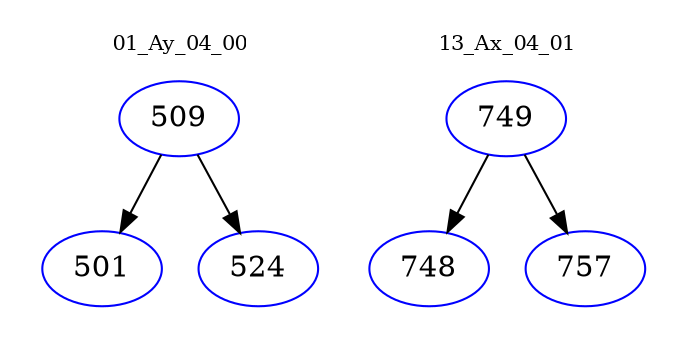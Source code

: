 digraph{
subgraph cluster_0 {
color = white
label = "01_Ay_04_00";
fontsize=10;
T0_509 [label="509", color="blue"]
T0_509 -> T0_501 [color="black"]
T0_501 [label="501", color="blue"]
T0_509 -> T0_524 [color="black"]
T0_524 [label="524", color="blue"]
}
subgraph cluster_1 {
color = white
label = "13_Ax_04_01";
fontsize=10;
T1_749 [label="749", color="blue"]
T1_749 -> T1_748 [color="black"]
T1_748 [label="748", color="blue"]
T1_749 -> T1_757 [color="black"]
T1_757 [label="757", color="blue"]
}
}
